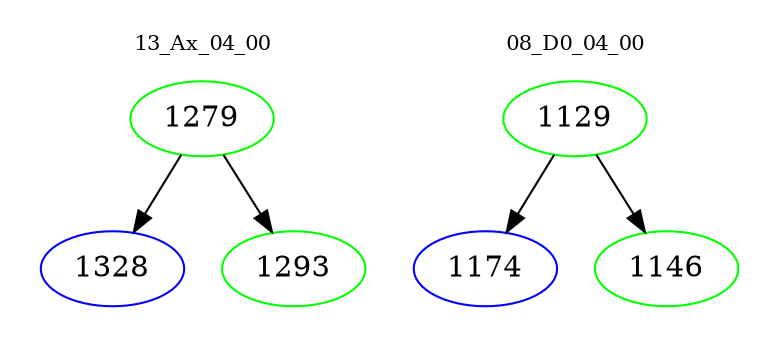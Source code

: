 digraph{
subgraph cluster_0 {
color = white
label = "13_Ax_04_00";
fontsize=10;
T0_1279 [label="1279", color="green"]
T0_1279 -> T0_1328 [color="black"]
T0_1328 [label="1328", color="blue"]
T0_1279 -> T0_1293 [color="black"]
T0_1293 [label="1293", color="green"]
}
subgraph cluster_1 {
color = white
label = "08_D0_04_00";
fontsize=10;
T1_1129 [label="1129", color="green"]
T1_1129 -> T1_1174 [color="black"]
T1_1174 [label="1174", color="blue"]
T1_1129 -> T1_1146 [color="black"]
T1_1146 [label="1146", color="green"]
}
}
